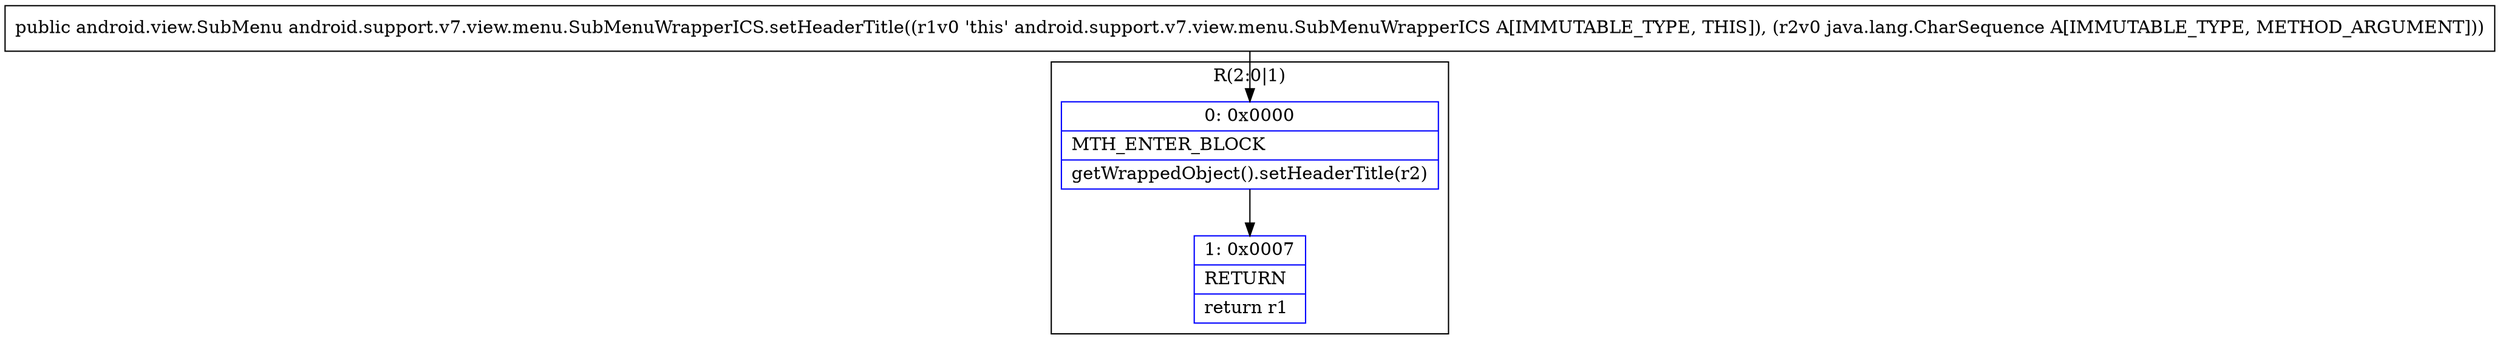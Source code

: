 digraph "CFG forandroid.support.v7.view.menu.SubMenuWrapperICS.setHeaderTitle(Ljava\/lang\/CharSequence;)Landroid\/view\/SubMenu;" {
subgraph cluster_Region_2008705043 {
label = "R(2:0|1)";
node [shape=record,color=blue];
Node_0 [shape=record,label="{0\:\ 0x0000|MTH_ENTER_BLOCK\l|getWrappedObject().setHeaderTitle(r2)\l}"];
Node_1 [shape=record,label="{1\:\ 0x0007|RETURN\l|return r1\l}"];
}
MethodNode[shape=record,label="{public android.view.SubMenu android.support.v7.view.menu.SubMenuWrapperICS.setHeaderTitle((r1v0 'this' android.support.v7.view.menu.SubMenuWrapperICS A[IMMUTABLE_TYPE, THIS]), (r2v0 java.lang.CharSequence A[IMMUTABLE_TYPE, METHOD_ARGUMENT])) }"];
MethodNode -> Node_0;
Node_0 -> Node_1;
}

